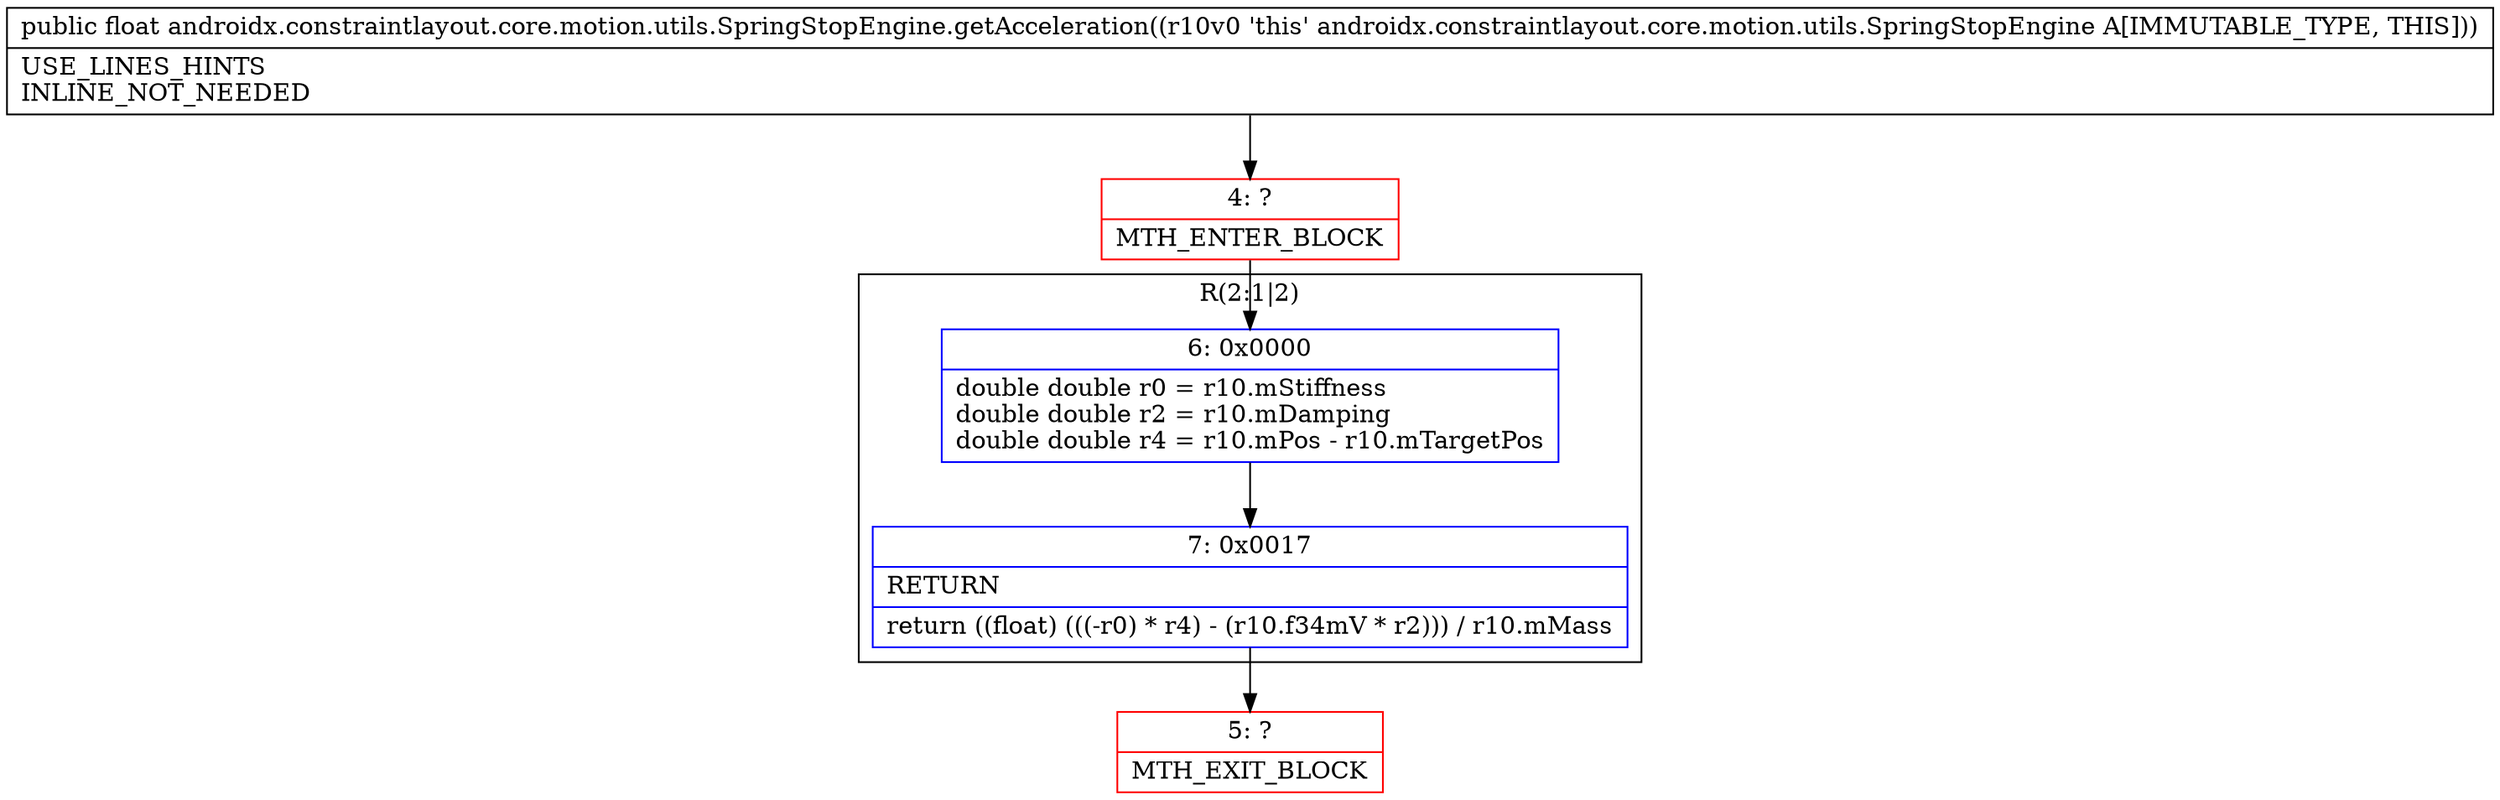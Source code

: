 digraph "CFG forandroidx.constraintlayout.core.motion.utils.SpringStopEngine.getAcceleration()F" {
subgraph cluster_Region_816693738 {
label = "R(2:1|2)";
node [shape=record,color=blue];
Node_6 [shape=record,label="{6\:\ 0x0000|double double r0 = r10.mStiffness\ldouble double r2 = r10.mDamping\ldouble double r4 = r10.mPos \- r10.mTargetPos\l}"];
Node_7 [shape=record,label="{7\:\ 0x0017|RETURN\l|return ((float) (((\-r0) * r4) \- (r10.f34mV * r2))) \/ r10.mMass\l}"];
}
Node_4 [shape=record,color=red,label="{4\:\ ?|MTH_ENTER_BLOCK\l}"];
Node_5 [shape=record,color=red,label="{5\:\ ?|MTH_EXIT_BLOCK\l}"];
MethodNode[shape=record,label="{public float androidx.constraintlayout.core.motion.utils.SpringStopEngine.getAcceleration((r10v0 'this' androidx.constraintlayout.core.motion.utils.SpringStopEngine A[IMMUTABLE_TYPE, THIS]))  | USE_LINES_HINTS\lINLINE_NOT_NEEDED\l}"];
MethodNode -> Node_4;Node_6 -> Node_7;
Node_7 -> Node_5;
Node_4 -> Node_6;
}

